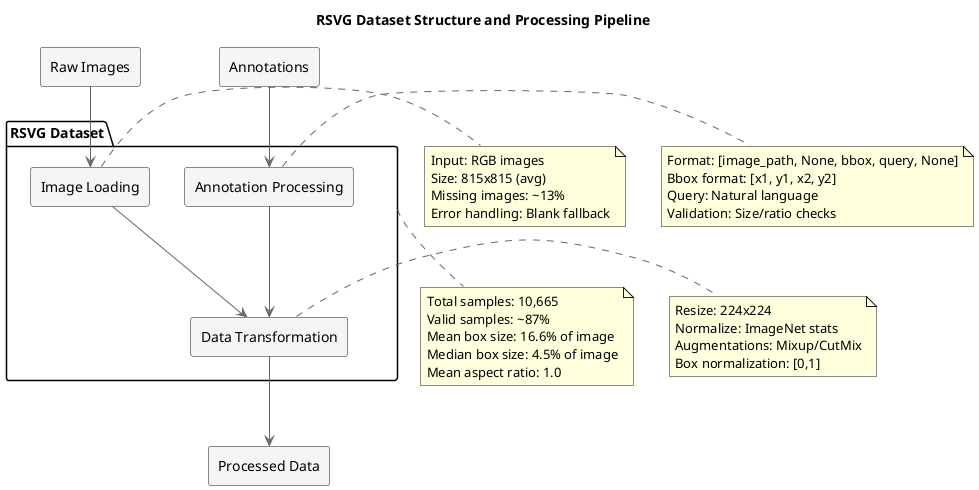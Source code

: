 @startuml

skinparam backgroundColor white
skinparam componentStyle rectangle
skinparam arrowColor #666666
skinparam componentBackgroundColor #f5f5f5

title RSVG Dataset Structure and Processing Pipeline

package "RSVG Dataset" {
    [Image Loading] as ImageLoader
    [Annotation Processing] as Annotation
    [Data Transformation] as Transform
}

[Raw Images] --> ImageLoader
[Annotations] --> Annotation
ImageLoader --> Transform
Annotation --> Transform
Transform --> [Processed Data]

note right of ImageLoader
  Input: RGB images
  Size: 815x815 (avg)
  Missing images: ~13%
  Error handling: Blank fallback
end note

note right of Annotation
  Format: [image_path, None, bbox, query, None]
  Bbox format: [x1, y1, x2, y2]
  Query: Natural language
  Validation: Size/ratio checks
end note

note right of Transform
  Resize: 224x224
  Normalize: ImageNet stats
  Augmentations: Mixup/CutMix
  Box normalization: [0,1]
end note

note bottom of "RSVG Dataset"
  Total samples: 10,665
  Valid samples: ~87%
  Mean box size: 16.6% of image
  Median box size: 4.5% of image
  Mean aspect ratio: 1.0
end note

@enduml 